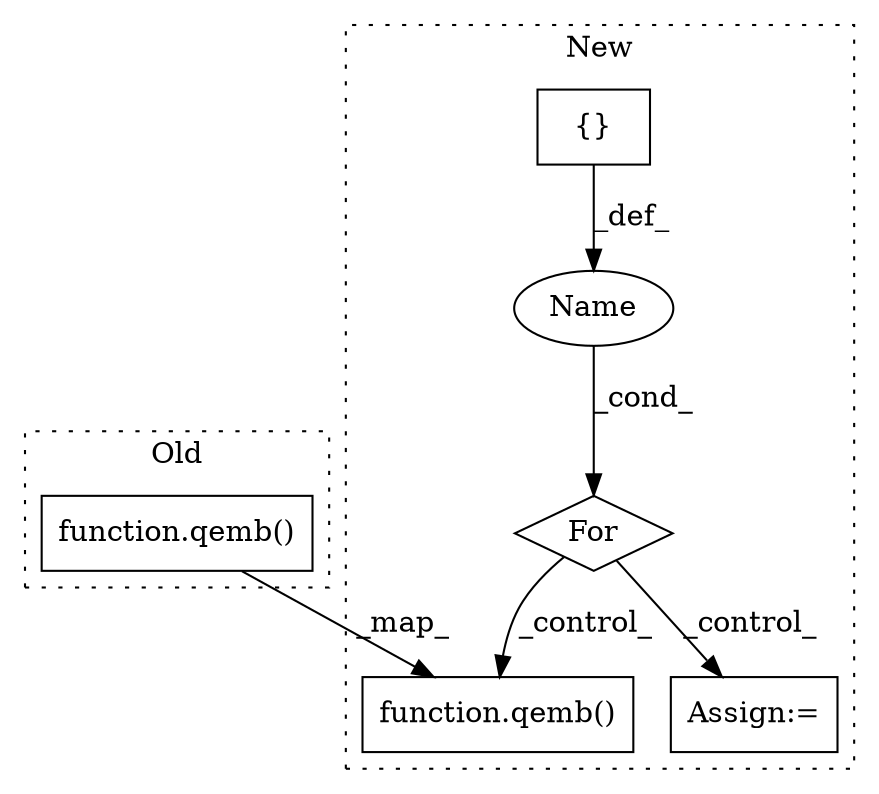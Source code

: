 digraph G {
subgraph cluster0 {
1 [label="function.qemb()" a="75" s="33148,33169" l="5,1" shape="box"];
label = "Old";
style="dotted";
}
subgraph cluster1 {
2 [label="function.qemb()" a="75" s="33338,33359" l="5,1" shape="box"];
3 [label="{}" a="59" s="32693,32722" l="1,0" shape="box"];
4 [label="Name" a="87" s="32683" l="6" shape="ellipse"];
5 [label="Assign:=" a="68" s="33981" l="3" shape="box"];
6 [label="For" a="107" s="32679,32723" l="4,14" shape="diamond"];
label = "New";
style="dotted";
}
1 -> 2 [label="_map_"];
3 -> 4 [label="_def_"];
4 -> 6 [label="_cond_"];
6 -> 5 [label="_control_"];
6 -> 2 [label="_control_"];
}